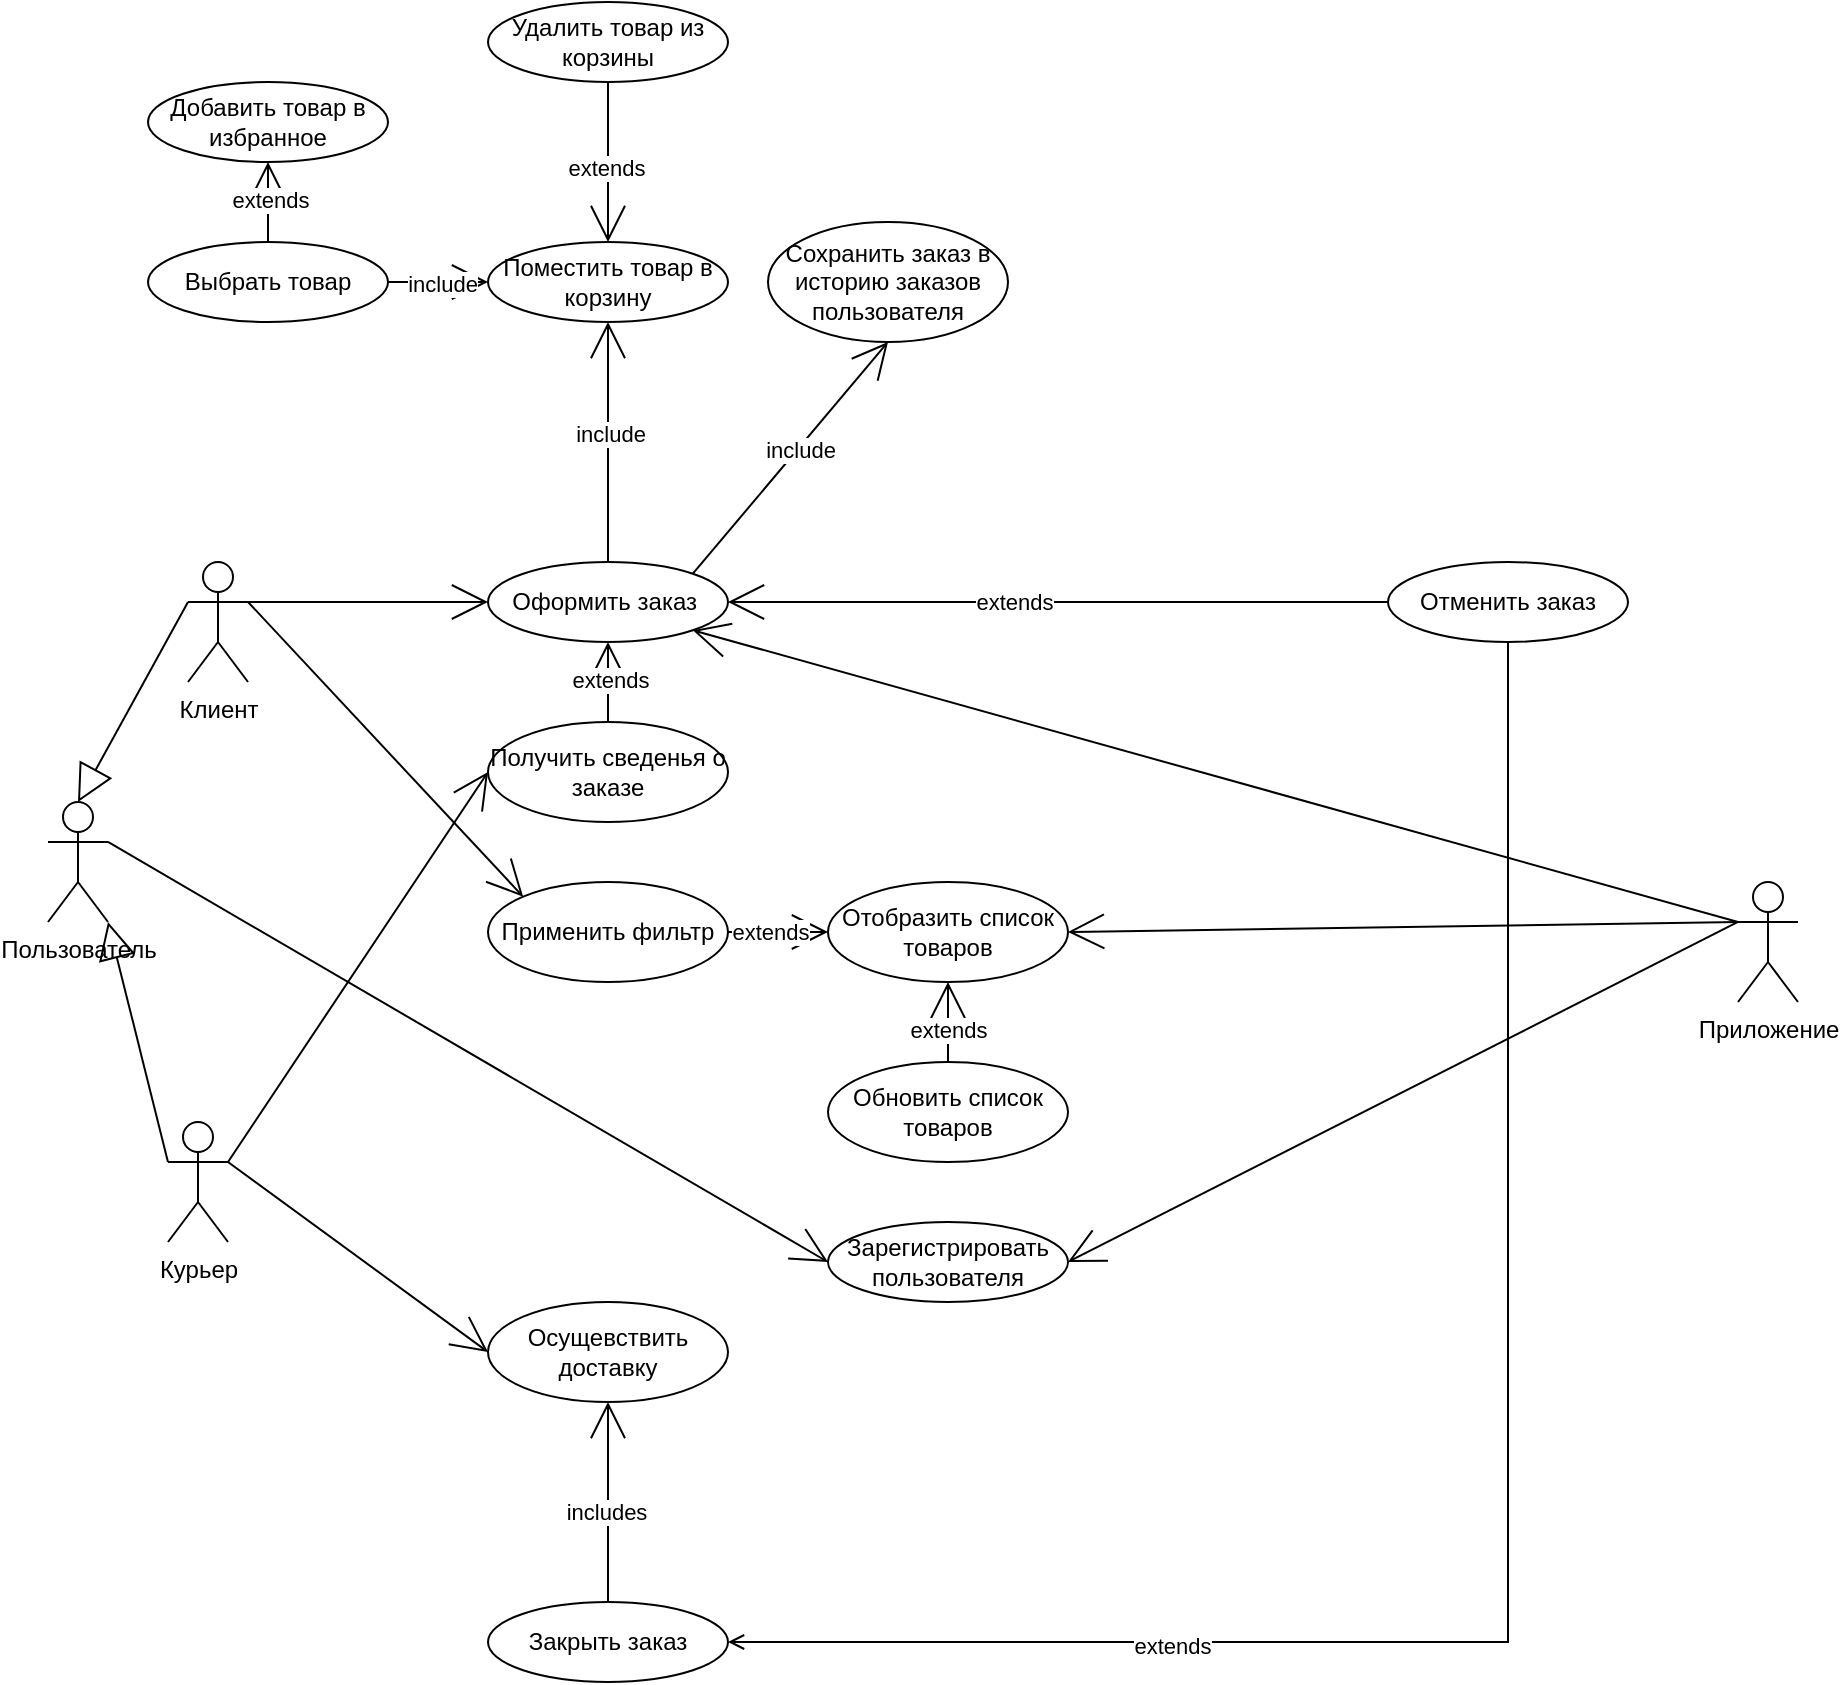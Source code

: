 <mxfile version="21.8.2" type="github">
  <diagram name="Страница — 1" id="IcskS1x6L9GqO2Q_vGER">
    <mxGraphModel dx="3217" dy="2432" grid="1" gridSize="10" guides="1" tooltips="1" connect="1" arrows="1" fold="1" page="1" pageScale="1" pageWidth="827" pageHeight="1169" math="0" shadow="0">
      <root>
        <mxCell id="0" />
        <mxCell id="1" parent="0" />
        <mxCell id="DIUMw2C9mKSduQeqxSrr-1" value="Пользователь" style="shape=umlActor;verticalLabelPosition=bottom;verticalAlign=top;html=1;" vertex="1" parent="1">
          <mxGeometry x="-180" y="240" width="30" height="60" as="geometry" />
        </mxCell>
        <mxCell id="DIUMw2C9mKSduQeqxSrr-2" value="Клиент" style="shape=umlActor;verticalLabelPosition=bottom;verticalAlign=top;html=1;" vertex="1" parent="1">
          <mxGeometry x="-110" y="120" width="30" height="60" as="geometry" />
        </mxCell>
        <mxCell id="DIUMw2C9mKSduQeqxSrr-5" value="Курьер" style="shape=umlActor;verticalLabelPosition=bottom;verticalAlign=top;html=1;" vertex="1" parent="1">
          <mxGeometry x="-120" y="400" width="30" height="60" as="geometry" />
        </mxCell>
        <mxCell id="DIUMw2C9mKSduQeqxSrr-6" value="Приложение" style="shape=umlActor;verticalLabelPosition=bottom;verticalAlign=top;html=1;" vertex="1" parent="1">
          <mxGeometry x="665" y="280" width="30" height="60" as="geometry" />
        </mxCell>
        <mxCell id="DIUMw2C9mKSduQeqxSrr-7" value="Поместить товар в корзину" style="ellipse;whiteSpace=wrap;html=1;" vertex="1" parent="1">
          <mxGeometry x="40" y="-40" width="120" height="40" as="geometry" />
        </mxCell>
        <mxCell id="DIUMw2C9mKSduQeqxSrr-8" value="Выбрать товар" style="ellipse;whiteSpace=wrap;html=1;" vertex="1" parent="1">
          <mxGeometry x="-130" y="-40" width="120" height="40" as="geometry" />
        </mxCell>
        <mxCell id="DIUMw2C9mKSduQeqxSrr-9" value="Оформить заказ&amp;nbsp;" style="ellipse;whiteSpace=wrap;html=1;" vertex="1" parent="1">
          <mxGeometry x="40" y="120" width="120" height="40" as="geometry" />
        </mxCell>
        <mxCell id="DIUMw2C9mKSduQeqxSrr-11" value="" style="endArrow=open;endSize=16;endFill=0;html=1;rounded=0;exitX=1;exitY=0.333;exitDx=0;exitDy=0;exitPerimeter=0;entryX=0;entryY=0.5;entryDx=0;entryDy=0;" edge="1" parent="1" source="DIUMw2C9mKSduQeqxSrr-2" target="DIUMw2C9mKSduQeqxSrr-9">
          <mxGeometry width="160" relative="1" as="geometry">
            <mxPoint x="70" y="260" as="sourcePoint" />
            <mxPoint x="360" y="140" as="targetPoint" />
          </mxGeometry>
        </mxCell>
        <mxCell id="DIUMw2C9mKSduQeqxSrr-12" value="" style="endArrow=open;endSize=16;endFill=0;html=1;rounded=0;exitX=1;exitY=0.5;exitDx=0;exitDy=0;entryX=0;entryY=0.5;entryDx=0;entryDy=0;" edge="1" parent="1" source="DIUMw2C9mKSduQeqxSrr-8" target="DIUMw2C9mKSduQeqxSrr-7">
          <mxGeometry width="160" relative="1" as="geometry">
            <mxPoint x="250" y="230" as="sourcePoint" />
            <mxPoint x="30" y="-30" as="targetPoint" />
          </mxGeometry>
        </mxCell>
        <mxCell id="DIUMw2C9mKSduQeqxSrr-13" value="include" style="edgeLabel;html=1;align=center;verticalAlign=middle;resizable=0;points=[];" vertex="1" connectable="0" parent="DIUMw2C9mKSduQeqxSrr-12">
          <mxGeometry x="0.075" y="-1" relative="1" as="geometry">
            <mxPoint as="offset" />
          </mxGeometry>
        </mxCell>
        <mxCell id="DIUMw2C9mKSduQeqxSrr-14" value="" style="endArrow=open;endSize=16;endFill=0;html=1;rounded=0;entryX=0.5;entryY=1;entryDx=0;entryDy=0;exitX=0.5;exitY=0;exitDx=0;exitDy=0;" edge="1" parent="1" source="DIUMw2C9mKSduQeqxSrr-9" target="DIUMw2C9mKSduQeqxSrr-7">
          <mxGeometry width="160" relative="1" as="geometry">
            <mxPoint x="230" y="130" as="sourcePoint" />
            <mxPoint x="230" y="10" as="targetPoint" />
          </mxGeometry>
        </mxCell>
        <mxCell id="DIUMw2C9mKSduQeqxSrr-15" value="include" style="edgeLabel;html=1;align=center;verticalAlign=middle;resizable=0;points=[];" vertex="1" connectable="0" parent="DIUMw2C9mKSduQeqxSrr-14">
          <mxGeometry x="0.075" y="-1" relative="1" as="geometry">
            <mxPoint as="offset" />
          </mxGeometry>
        </mxCell>
        <mxCell id="DIUMw2C9mKSduQeqxSrr-17" value="Удалить товар из корзины" style="ellipse;whiteSpace=wrap;html=1;" vertex="1" parent="1">
          <mxGeometry x="40" y="-160" width="120" height="40" as="geometry" />
        </mxCell>
        <mxCell id="DIUMw2C9mKSduQeqxSrr-18" value="" style="endArrow=open;endSize=16;endFill=0;html=1;rounded=0;entryX=0.5;entryY=0;entryDx=0;entryDy=0;exitX=0.5;exitY=1;exitDx=0;exitDy=0;" edge="1" parent="1" source="DIUMw2C9mKSduQeqxSrr-17" target="DIUMw2C9mKSduQeqxSrr-7">
          <mxGeometry width="160" relative="1" as="geometry">
            <mxPoint x="220" y="-50" as="sourcePoint" />
            <mxPoint x="210" y="181" as="targetPoint" />
          </mxGeometry>
        </mxCell>
        <mxCell id="DIUMw2C9mKSduQeqxSrr-19" value="extends" style="edgeLabel;html=1;align=center;verticalAlign=middle;resizable=0;points=[];" vertex="1" connectable="0" parent="DIUMw2C9mKSduQeqxSrr-18">
          <mxGeometry x="0.075" y="-1" relative="1" as="geometry">
            <mxPoint as="offset" />
          </mxGeometry>
        </mxCell>
        <mxCell id="DIUMw2C9mKSduQeqxSrr-21" value="Применить фильтр" style="ellipse;whiteSpace=wrap;html=1;" vertex="1" parent="1">
          <mxGeometry x="40" y="280" width="120" height="50" as="geometry" />
        </mxCell>
        <mxCell id="DIUMw2C9mKSduQeqxSrr-22" value="Сохранить заказ в историю заказов&lt;br&gt;пользователя" style="ellipse;whiteSpace=wrap;html=1;" vertex="1" parent="1">
          <mxGeometry x="180" y="-50" width="120" height="60" as="geometry" />
        </mxCell>
        <mxCell id="DIUMw2C9mKSduQeqxSrr-23" value="" style="endArrow=open;endSize=16;endFill=0;html=1;rounded=0;entryX=0.5;entryY=1;entryDx=0;entryDy=0;exitX=1;exitY=0;exitDx=0;exitDy=0;" edge="1" parent="1" source="DIUMw2C9mKSduQeqxSrr-9" target="DIUMw2C9mKSduQeqxSrr-22">
          <mxGeometry width="160" relative="1" as="geometry">
            <mxPoint x="420" y="120" as="sourcePoint" />
            <mxPoint x="419.66" y="60" as="targetPoint" />
          </mxGeometry>
        </mxCell>
        <mxCell id="DIUMw2C9mKSduQeqxSrr-24" value="include" style="edgeLabel;html=1;align=center;verticalAlign=middle;resizable=0;points=[];" vertex="1" connectable="0" parent="DIUMw2C9mKSduQeqxSrr-23">
          <mxGeometry x="0.075" y="-1" relative="1" as="geometry">
            <mxPoint as="offset" />
          </mxGeometry>
        </mxCell>
        <mxCell id="DIUMw2C9mKSduQeqxSrr-25" value="Добавить товар в избранное" style="ellipse;whiteSpace=wrap;html=1;" vertex="1" parent="1">
          <mxGeometry x="-130" y="-120" width="120" height="40" as="geometry" />
        </mxCell>
        <mxCell id="DIUMw2C9mKSduQeqxSrr-26" value="" style="endArrow=open;endSize=16;endFill=0;html=1;rounded=0;entryX=0.5;entryY=1;entryDx=0;entryDy=0;exitX=0.5;exitY=0;exitDx=0;exitDy=0;" edge="1" parent="1" source="DIUMw2C9mKSduQeqxSrr-8" target="DIUMw2C9mKSduQeqxSrr-25">
          <mxGeometry width="160" relative="1" as="geometry">
            <mxPoint x="370" y="150" as="sourcePoint" />
            <mxPoint x="290" y="150" as="targetPoint" />
          </mxGeometry>
        </mxCell>
        <mxCell id="DIUMw2C9mKSduQeqxSrr-27" value="extends" style="edgeLabel;html=1;align=center;verticalAlign=middle;resizable=0;points=[];" vertex="1" connectable="0" parent="DIUMw2C9mKSduQeqxSrr-26">
          <mxGeometry x="0.075" y="-1" relative="1" as="geometry">
            <mxPoint as="offset" />
          </mxGeometry>
        </mxCell>
        <mxCell id="DIUMw2C9mKSduQeqxSrr-28" value="Отобразить список товаров" style="ellipse;whiteSpace=wrap;html=1;" vertex="1" parent="1">
          <mxGeometry x="210" y="280" width="120" height="50" as="geometry" />
        </mxCell>
        <mxCell id="DIUMw2C9mKSduQeqxSrr-29" value="Обновить список товаров" style="ellipse;whiteSpace=wrap;html=1;" vertex="1" parent="1">
          <mxGeometry x="210" y="370" width="120" height="50" as="geometry" />
        </mxCell>
        <mxCell id="DIUMw2C9mKSduQeqxSrr-30" value="" style="endArrow=open;endSize=16;endFill=0;html=1;rounded=0;entryX=1;entryY=0.5;entryDx=0;entryDy=0;exitX=0;exitY=0.333;exitDx=0;exitDy=0;exitPerimeter=0;" edge="1" parent="1" source="DIUMw2C9mKSduQeqxSrr-6" target="DIUMw2C9mKSduQeqxSrr-28">
          <mxGeometry width="160" relative="1" as="geometry">
            <mxPoint x="530" y="215" as="sourcePoint" />
            <mxPoint x="770" y="215" as="targetPoint" />
          </mxGeometry>
        </mxCell>
        <mxCell id="DIUMw2C9mKSduQeqxSrr-31" value="" style="endArrow=open;endSize=16;endFill=0;html=1;rounded=0;entryX=0;entryY=0.5;entryDx=0;entryDy=0;exitX=1;exitY=0.5;exitDx=0;exitDy=0;" edge="1" parent="1" source="DIUMw2C9mKSduQeqxSrr-21" target="DIUMw2C9mKSduQeqxSrr-28">
          <mxGeometry width="160" relative="1" as="geometry">
            <mxPoint x="645" y="320" as="sourcePoint" />
            <mxPoint x="490" y="250" as="targetPoint" />
          </mxGeometry>
        </mxCell>
        <mxCell id="DIUMw2C9mKSduQeqxSrr-34" value="extends" style="edgeLabel;html=1;align=center;verticalAlign=middle;resizable=0;points=[];" vertex="1" connectable="0" parent="DIUMw2C9mKSduQeqxSrr-31">
          <mxGeometry x="-0.178" relative="1" as="geometry">
            <mxPoint as="offset" />
          </mxGeometry>
        </mxCell>
        <mxCell id="DIUMw2C9mKSduQeqxSrr-32" value="" style="endArrow=open;endSize=16;endFill=0;html=1;rounded=0;entryX=0;entryY=0;entryDx=0;entryDy=0;exitX=1;exitY=0.333;exitDx=0;exitDy=0;exitPerimeter=0;" edge="1" parent="1" source="DIUMw2C9mKSduQeqxSrr-2" target="DIUMw2C9mKSduQeqxSrr-21">
          <mxGeometry width="160" relative="1" as="geometry">
            <mxPoint x="430" y="320" as="sourcePoint" />
            <mxPoint x="430" y="275" as="targetPoint" />
          </mxGeometry>
        </mxCell>
        <mxCell id="DIUMw2C9mKSduQeqxSrr-36" value="" style="endArrow=open;endSize=16;endFill=0;html=1;rounded=0;entryX=0.5;entryY=1;entryDx=0;entryDy=0;exitX=0.5;exitY=0;exitDx=0;exitDy=0;" edge="1" parent="1" source="DIUMw2C9mKSduQeqxSrr-38" target="DIUMw2C9mKSduQeqxSrr-9">
          <mxGeometry width="160" relative="1" as="geometry">
            <mxPoint x="530" y="60" as="sourcePoint" />
            <mxPoint x="420" y="160" as="targetPoint" />
          </mxGeometry>
        </mxCell>
        <mxCell id="DIUMw2C9mKSduQeqxSrr-37" value="extends" style="edgeLabel;html=1;align=center;verticalAlign=middle;resizable=0;points=[];" vertex="1" connectable="0" parent="DIUMw2C9mKSduQeqxSrr-36">
          <mxGeometry x="0.075" y="-1" relative="1" as="geometry">
            <mxPoint as="offset" />
          </mxGeometry>
        </mxCell>
        <mxCell id="DIUMw2C9mKSduQeqxSrr-38" value="Получить сведенья о заказе" style="ellipse;whiteSpace=wrap;html=1;" vertex="1" parent="1">
          <mxGeometry x="40" y="200" width="120" height="50" as="geometry" />
        </mxCell>
        <mxCell id="DIUMw2C9mKSduQeqxSrr-39" value="" style="endArrow=open;endSize=16;endFill=0;html=1;rounded=0;exitX=0;exitY=0.333;exitDx=0;exitDy=0;exitPerimeter=0;entryX=1;entryY=1;entryDx=0;entryDy=0;" edge="1" parent="1" source="DIUMw2C9mKSduQeqxSrr-6" target="DIUMw2C9mKSduQeqxSrr-9">
          <mxGeometry width="160" relative="1" as="geometry">
            <mxPoint x="630" y="280" as="sourcePoint" />
            <mxPoint x="480" y="200" as="targetPoint" />
          </mxGeometry>
        </mxCell>
        <mxCell id="DIUMw2C9mKSduQeqxSrr-40" value="" style="endArrow=open;endSize=16;endFill=0;html=1;rounded=0;entryX=0.5;entryY=1;entryDx=0;entryDy=0;exitX=0.5;exitY=0;exitDx=0;exitDy=0;" edge="1" parent="1" source="DIUMw2C9mKSduQeqxSrr-29" target="DIUMw2C9mKSduQeqxSrr-28">
          <mxGeometry width="160" relative="1" as="geometry">
            <mxPoint x="430" y="360" as="sourcePoint" />
            <mxPoint x="430" y="300" as="targetPoint" />
          </mxGeometry>
        </mxCell>
        <mxCell id="DIUMw2C9mKSduQeqxSrr-41" value="extends" style="edgeLabel;html=1;align=center;verticalAlign=middle;resizable=0;points=[];" vertex="1" connectable="0" parent="DIUMw2C9mKSduQeqxSrr-40">
          <mxGeometry x="-0.178" relative="1" as="geometry">
            <mxPoint as="offset" />
          </mxGeometry>
        </mxCell>
        <mxCell id="DIUMw2C9mKSduQeqxSrr-43" value="Зарегистрировать пользователя" style="ellipse;whiteSpace=wrap;html=1;" vertex="1" parent="1">
          <mxGeometry x="210" y="450" width="120" height="40" as="geometry" />
        </mxCell>
        <mxCell id="DIUMw2C9mKSduQeqxSrr-44" value="" style="endArrow=open;endSize=16;endFill=0;html=1;rounded=0;entryX=0;entryY=0.5;entryDx=0;entryDy=0;exitX=1;exitY=0.333;exitDx=0;exitDy=0;exitPerimeter=0;" edge="1" parent="1" source="DIUMw2C9mKSduQeqxSrr-1" target="DIUMw2C9mKSduQeqxSrr-43">
          <mxGeometry width="160" relative="1" as="geometry">
            <mxPoint x="-70" y="150" as="sourcePoint" />
            <mxPoint x="148" y="367" as="targetPoint" />
          </mxGeometry>
        </mxCell>
        <mxCell id="DIUMw2C9mKSduQeqxSrr-45" value="" style="endArrow=open;endSize=16;endFill=0;html=1;rounded=0;entryX=1;entryY=0.5;entryDx=0;entryDy=0;exitX=0;exitY=0.333;exitDx=0;exitDy=0;exitPerimeter=0;" edge="1" parent="1" source="DIUMw2C9mKSduQeqxSrr-6" target="DIUMw2C9mKSduQeqxSrr-43">
          <mxGeometry width="160" relative="1" as="geometry">
            <mxPoint x="280" y="310" as="sourcePoint" />
            <mxPoint x="210" y="270" as="targetPoint" />
          </mxGeometry>
        </mxCell>
        <mxCell id="DIUMw2C9mKSduQeqxSrr-47" value="" style="endArrow=block;endSize=16;endFill=0;html=1;rounded=0;entryX=0.5;entryY=0;entryDx=0;entryDy=0;exitX=0;exitY=0.333;exitDx=0;exitDy=0;exitPerimeter=0;entryPerimeter=0;" edge="1" parent="1" source="DIUMw2C9mKSduQeqxSrr-2" target="DIUMw2C9mKSduQeqxSrr-1">
          <mxGeometry width="160" relative="1" as="geometry">
            <mxPoint x="-70" y="150" as="sourcePoint" />
            <mxPoint x="170" y="150" as="targetPoint" />
          </mxGeometry>
        </mxCell>
        <mxCell id="DIUMw2C9mKSduQeqxSrr-48" value="" style="endArrow=block;endSize=16;endFill=0;html=1;rounded=0;entryX=1;entryY=1;entryDx=0;entryDy=0;exitX=0;exitY=0.333;exitDx=0;exitDy=0;exitPerimeter=0;entryPerimeter=0;" edge="1" parent="1" source="DIUMw2C9mKSduQeqxSrr-5" target="DIUMw2C9mKSduQeqxSrr-1">
          <mxGeometry width="160" relative="1" as="geometry">
            <mxPoint x="-100" y="150" as="sourcePoint" />
            <mxPoint x="-155" y="250" as="targetPoint" />
          </mxGeometry>
        </mxCell>
        <mxCell id="DIUMw2C9mKSduQeqxSrr-49" value="" style="endArrow=open;endSize=16;endFill=0;html=1;rounded=0;exitX=1;exitY=0.333;exitDx=0;exitDy=0;exitPerimeter=0;entryX=0;entryY=0.5;entryDx=0;entryDy=0;" edge="1" parent="1" source="DIUMw2C9mKSduQeqxSrr-5" target="DIUMw2C9mKSduQeqxSrr-38">
          <mxGeometry width="160" relative="1" as="geometry">
            <mxPoint x="630" y="280" as="sourcePoint" />
            <mxPoint x="430" y="170" as="targetPoint" />
          </mxGeometry>
        </mxCell>
        <mxCell id="DIUMw2C9mKSduQeqxSrr-51" value="Осущевствить доставку" style="ellipse;whiteSpace=wrap;html=1;" vertex="1" parent="1">
          <mxGeometry x="40" y="490" width="120" height="50" as="geometry" />
        </mxCell>
        <mxCell id="DIUMw2C9mKSduQeqxSrr-52" value="Закрыть заказ" style="ellipse;whiteSpace=wrap;html=1;" vertex="1" parent="1">
          <mxGeometry x="40" y="640" width="120" height="40" as="geometry" />
        </mxCell>
        <mxCell id="DIUMw2C9mKSduQeqxSrr-54" value="" style="endArrow=open;endSize=16;endFill=0;html=1;rounded=0;entryX=0;entryY=0.5;entryDx=0;entryDy=0;" edge="1" parent="1" target="DIUMw2C9mKSduQeqxSrr-51">
          <mxGeometry width="160" relative="1" as="geometry">
            <mxPoint x="-90" y="420" as="sourcePoint" />
            <mxPoint x="-30" y="515" as="targetPoint" />
          </mxGeometry>
        </mxCell>
        <mxCell id="DIUMw2C9mKSduQeqxSrr-63" style="edgeStyle=orthogonalEdgeStyle;rounded=0;orthogonalLoop=1;jettySize=auto;html=1;exitX=0.5;exitY=1;exitDx=0;exitDy=0;entryX=1;entryY=0.5;entryDx=0;entryDy=0;endArrow=open;endFill=0;" edge="1" parent="1" source="DIUMw2C9mKSduQeqxSrr-55" target="DIUMw2C9mKSduQeqxSrr-52">
          <mxGeometry relative="1" as="geometry" />
        </mxCell>
        <mxCell id="DIUMw2C9mKSduQeqxSrr-64" value="extends" style="edgeLabel;html=1;align=center;verticalAlign=middle;resizable=0;points=[];" vertex="1" connectable="0" parent="DIUMw2C9mKSduQeqxSrr-63">
          <mxGeometry x="0.501" y="2" relative="1" as="geometry">
            <mxPoint as="offset" />
          </mxGeometry>
        </mxCell>
        <mxCell id="DIUMw2C9mKSduQeqxSrr-55" value="Отменить заказ" style="ellipse;whiteSpace=wrap;html=1;" vertex="1" parent="1">
          <mxGeometry x="490" y="120" width="120" height="40" as="geometry" />
        </mxCell>
        <mxCell id="DIUMw2C9mKSduQeqxSrr-58" value="" style="endArrow=open;endSize=16;endFill=0;html=1;rounded=0;exitX=0;exitY=0.5;exitDx=0;exitDy=0;entryX=1;entryY=0.5;entryDx=0;entryDy=0;" edge="1" parent="1" source="DIUMw2C9mKSduQeqxSrr-55" target="DIUMw2C9mKSduQeqxSrr-9">
          <mxGeometry width="160" relative="1" as="geometry">
            <mxPoint x="630" y="310" as="sourcePoint" />
            <mxPoint x="430" y="170" as="targetPoint" />
          </mxGeometry>
        </mxCell>
        <mxCell id="DIUMw2C9mKSduQeqxSrr-59" value="extends" style="edgeLabel;html=1;align=center;verticalAlign=middle;resizable=0;points=[];" vertex="1" connectable="0" parent="DIUMw2C9mKSduQeqxSrr-58">
          <mxGeometry x="0.332" y="2" relative="1" as="geometry">
            <mxPoint x="33" y="-2" as="offset" />
          </mxGeometry>
        </mxCell>
        <mxCell id="DIUMw2C9mKSduQeqxSrr-65" value="" style="endArrow=open;endSize=16;endFill=0;html=1;rounded=0;entryX=0.5;entryY=1;entryDx=0;entryDy=0;exitX=0.5;exitY=0;exitDx=0;exitDy=0;" edge="1" parent="1" source="DIUMw2C9mKSduQeqxSrr-52" target="DIUMw2C9mKSduQeqxSrr-51">
          <mxGeometry width="160" relative="1" as="geometry">
            <mxPoint x="-1" y="570" as="sourcePoint" />
            <mxPoint x="-1" y="670" as="targetPoint" />
          </mxGeometry>
        </mxCell>
        <mxCell id="DIUMw2C9mKSduQeqxSrr-66" value="includes" style="edgeLabel;html=1;align=center;verticalAlign=middle;resizable=0;points=[];" vertex="1" connectable="0" parent="DIUMw2C9mKSduQeqxSrr-65">
          <mxGeometry x="-0.1" y="1" relative="1" as="geometry">
            <mxPoint as="offset" />
          </mxGeometry>
        </mxCell>
      </root>
    </mxGraphModel>
  </diagram>
</mxfile>

